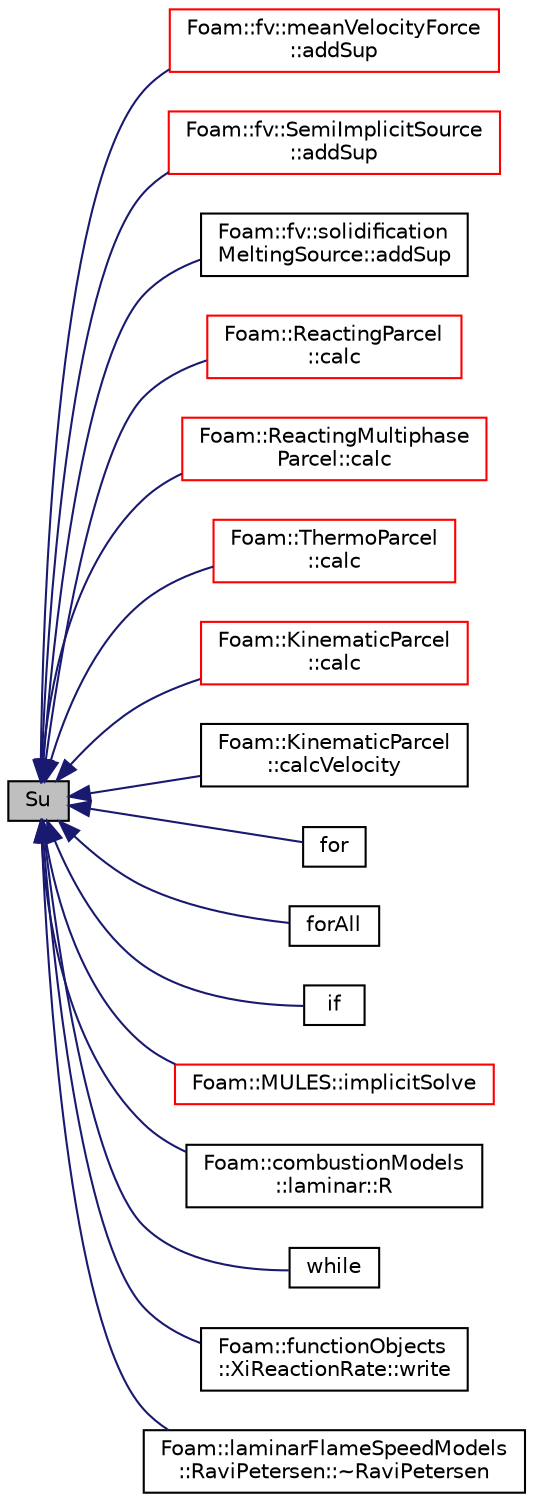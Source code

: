 digraph "Su"
{
  bgcolor="transparent";
  edge [fontname="Helvetica",fontsize="10",labelfontname="Helvetica",labelfontsize="10"];
  node [fontname="Helvetica",fontsize="10",shape=record];
  rankdir="LR";
  Node23436 [label="Su",height=0.2,width=0.4,color="black", fillcolor="grey75", style="filled", fontcolor="black"];
  Node23436 -> Node23437 [dir="back",color="midnightblue",fontsize="10",style="solid",fontname="Helvetica"];
  Node23437 [label="Foam::fv::meanVelocityForce\l::addSup",height=0.2,width=0.4,color="red",URL="$a24597.html#acc46a837211b94ef481dfe3c66ea3a87",tooltip="Add explicit contribution to momentum equation. "];
  Node23436 -> Node23439 [dir="back",color="midnightblue",fontsize="10",style="solid",fontname="Helvetica"];
  Node23439 [label="Foam::fv::SemiImplicitSource\l::addSup",height=0.2,width=0.4,color="red",URL="$a24665.html#a40271c07cd7d578a6054aa199cdf124e",tooltip="Add explicit contribution to equation. "];
  Node23436 -> Node23442 [dir="back",color="midnightblue",fontsize="10",style="solid",fontname="Helvetica"];
  Node23442 [label="Foam::fv::solidification\lMeltingSource::addSup",height=0.2,width=0.4,color="black",URL="$a24649.html#acc46a837211b94ef481dfe3c66ea3a87",tooltip="Add implicit contribution to momentum equation. "];
  Node23436 -> Node23443 [dir="back",color="midnightblue",fontsize="10",style="solid",fontname="Helvetica"];
  Node23443 [label="Foam::ReactingParcel\l::calc",height=0.2,width=0.4,color="red",URL="$a25049.html#a6a46515d02de32cba752f8c0cdd512e9",tooltip="Update parcel properties over the time interval. "];
  Node23436 -> Node23450 [dir="back",color="midnightblue",fontsize="10",style="solid",fontname="Helvetica"];
  Node23450 [label="Foam::ReactingMultiphase\lParcel::calc",height=0.2,width=0.4,color="red",URL="$a25037.html#a6a46515d02de32cba752f8c0cdd512e9",tooltip="Update parcel properties over the time interval. "];
  Node23436 -> Node23455 [dir="back",color="midnightblue",fontsize="10",style="solid",fontname="Helvetica"];
  Node23455 [label="Foam::ThermoParcel\l::calc",height=0.2,width=0.4,color="red",URL="$a25065.html#a6a46515d02de32cba752f8c0cdd512e9",tooltip="Update parcel properties over the time interval. "];
  Node23436 -> Node23460 [dir="back",color="midnightblue",fontsize="10",style="solid",fontname="Helvetica"];
  Node23460 [label="Foam::KinematicParcel\l::calc",height=0.2,width=0.4,color="red",URL="$a25005.html#a6a46515d02de32cba752f8c0cdd512e9",tooltip="Update parcel properties over the time interval. "];
  Node23436 -> Node23464 [dir="back",color="midnightblue",fontsize="10",style="solid",fontname="Helvetica"];
  Node23464 [label="Foam::KinematicParcel\l::calcVelocity",height=0.2,width=0.4,color="black",URL="$a25005.html#adfb943b8f762c4a0746104131ad3d46f"];
  Node23436 -> Node23465 [dir="back",color="midnightblue",fontsize="10",style="solid",fontname="Helvetica"];
  Node23465 [label="for",height=0.2,width=0.4,color="black",URL="$a39755.html#ae9610aff8f04c828f9db802f66a18f67"];
  Node23436 -> Node23466 [dir="back",color="midnightblue",fontsize="10",style="solid",fontname="Helvetica"];
  Node23466 [label="forAll",height=0.2,width=0.4,color="black",URL="$a01085.html#adeb077fc71107219db35a593be54afe6"];
  Node23436 -> Node23467 [dir="back",color="midnightblue",fontsize="10",style="solid",fontname="Helvetica"];
  Node23467 [label="if",height=0.2,width=0.4,color="black",URL="$a39560.html#a5cfa46c5a5f5268b0c52864fef203093"];
  Node23436 -> Node23468 [dir="back",color="midnightblue",fontsize="10",style="solid",fontname="Helvetica"];
  Node23468 [label="Foam::MULES::implicitSolve",height=0.2,width=0.4,color="red",URL="$a21864.html#af3ebc5af31512182ee43a56e994f4aaf"];
  Node23436 -> Node23471 [dir="back",color="midnightblue",fontsize="10",style="solid",fontname="Helvetica"];
  Node23471 [label="Foam::combustionModels\l::laminar::R",height=0.2,width=0.4,color="black",URL="$a21997.html#a549a4f86e09040729a9d0962d96b6d76",tooltip="Fuel consumption rate matrix. "];
  Node23436 -> Node23472 [dir="back",color="midnightblue",fontsize="10",style="solid",fontname="Helvetica"];
  Node23472 [label="while",height=0.2,width=0.4,color="black",URL="$a39338.html#a0b9d5d8b1ecc0bf63b4c35f41598a500"];
  Node23436 -> Node23473 [dir="back",color="midnightblue",fontsize="10",style="solid",fontname="Helvetica"];
  Node23473 [label="Foam::functionObjects\l::XiReactionRate::write",height=0.2,width=0.4,color="black",URL="$a24353.html#ae8f6374e29a250261b3979bbd6e5cb40",tooltip="Write the cell-centre fields. "];
  Node23436 -> Node23474 [dir="back",color="midnightblue",fontsize="10",style="solid",fontname="Helvetica"];
  Node23474 [label="Foam::laminarFlameSpeedModels\l::RaviPetersen::~RaviPetersen",height=0.2,width=0.4,color="black",URL="$a31173.html#a7fcdb74bc0911394f9bc791ac151f377",tooltip="Destructor. "];
}
